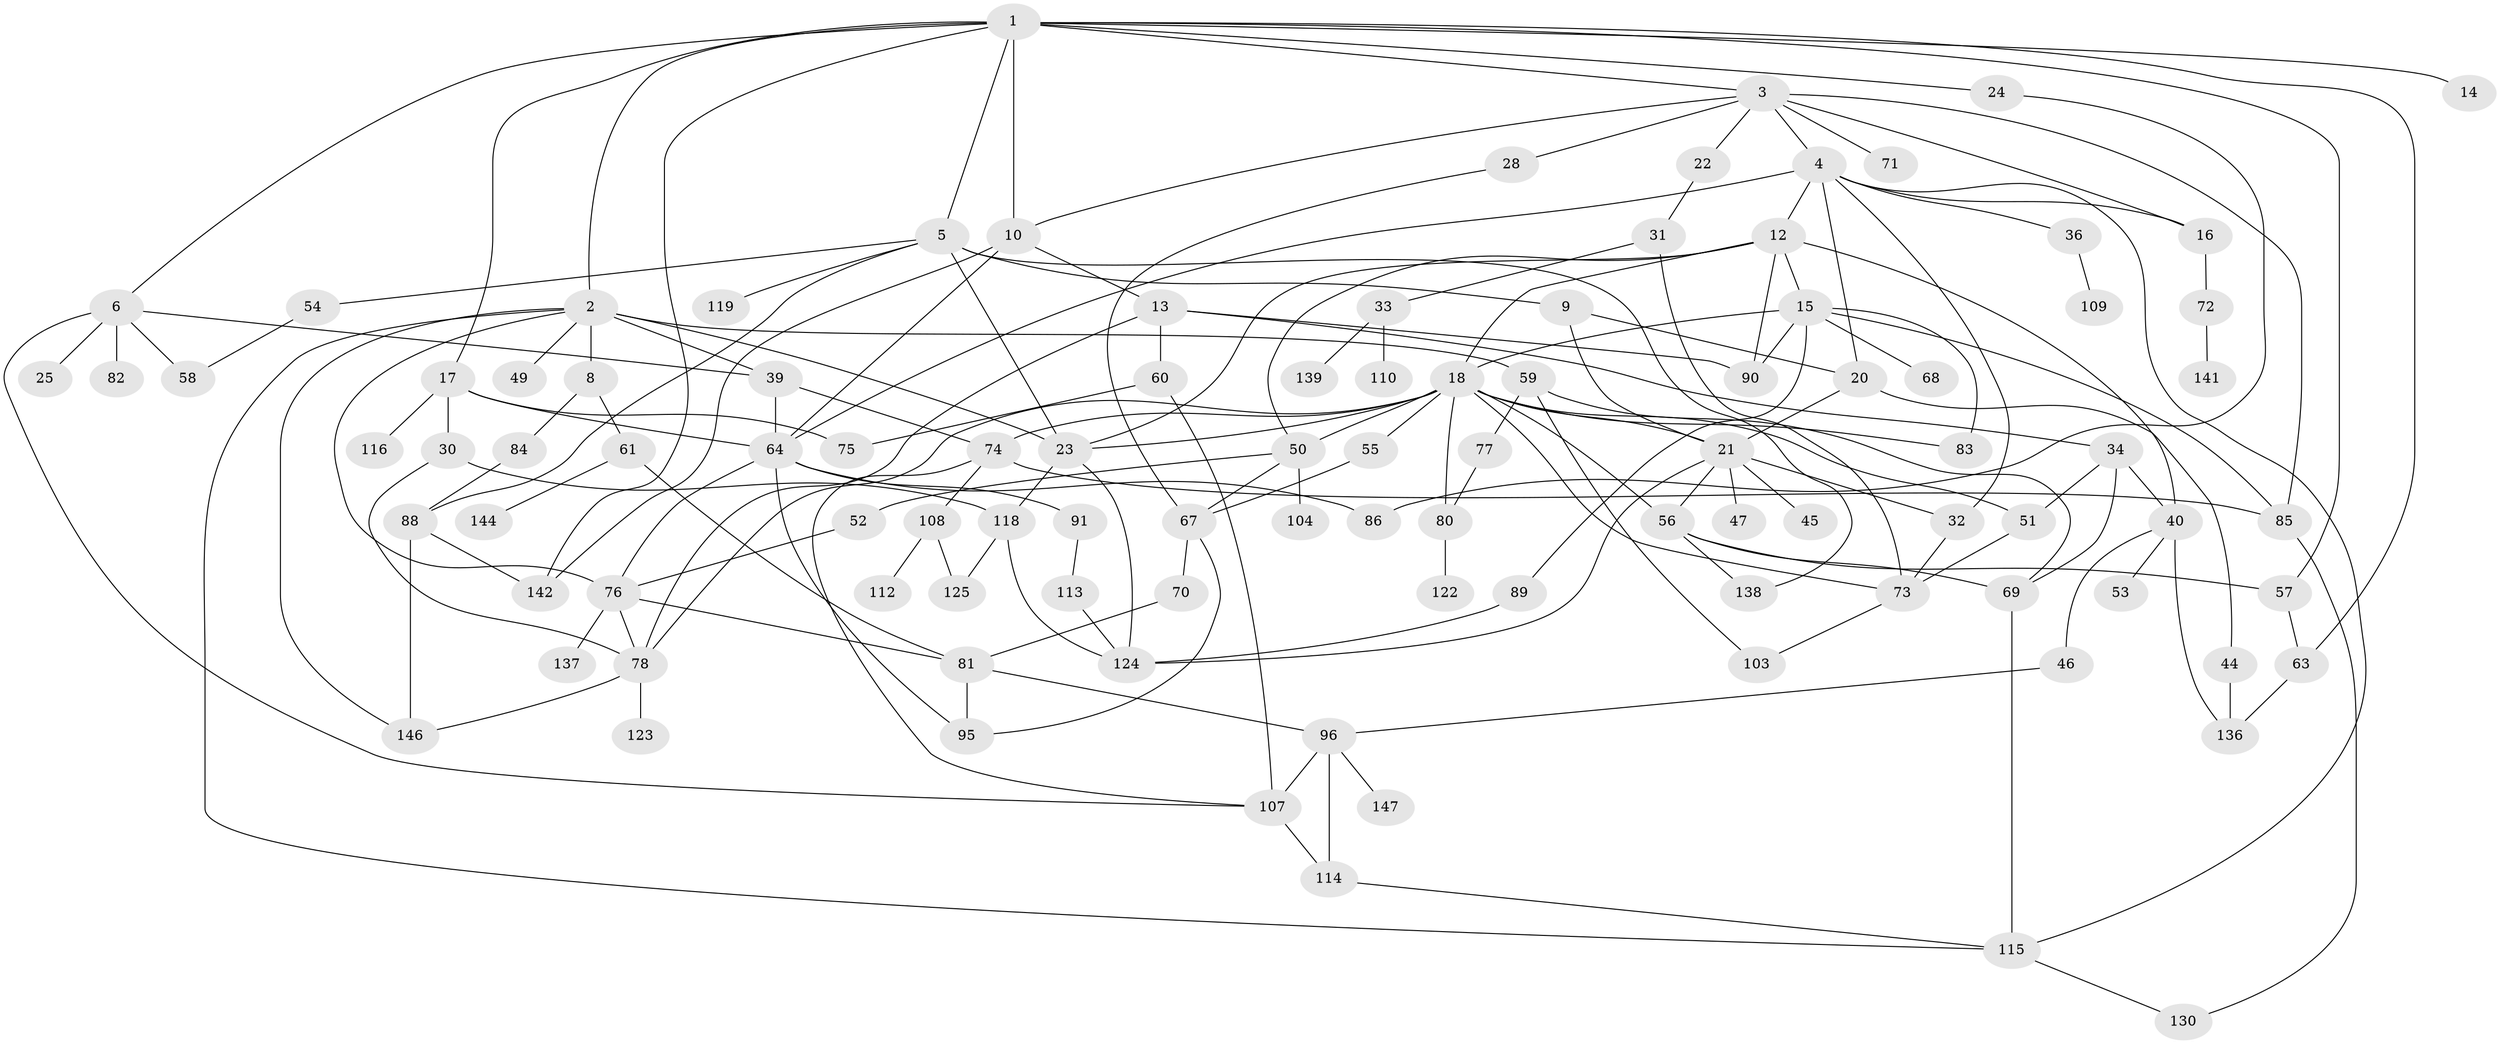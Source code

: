 // Generated by graph-tools (version 1.1) at 2025/51/02/27/25 19:51:39]
// undirected, 102 vertices, 171 edges
graph export_dot {
graph [start="1"]
  node [color=gray90,style=filled];
  1 [super="+62"];
  2 [super="+106"];
  3 [super="+11"];
  4 [super="+29"];
  5 [super="+48"];
  6 [super="+7"];
  8 [super="+97"];
  9 [super="+42"];
  10 [super="+26"];
  12 [super="+131"];
  13;
  14;
  15 [super="+43"];
  16 [super="+19"];
  17 [super="+105"];
  18 [super="+38"];
  20;
  21 [super="+27"];
  22;
  23 [super="+37"];
  24;
  25;
  28;
  30;
  31 [super="+35"];
  32 [super="+100"];
  33;
  34 [super="+101"];
  36;
  39 [super="+111"];
  40 [super="+41"];
  44 [super="+121"];
  45;
  46;
  47;
  49;
  50 [super="+126"];
  51 [super="+102"];
  52;
  53;
  54;
  55 [super="+145"];
  56 [super="+65"];
  57 [super="+79"];
  58;
  59;
  60 [super="+129"];
  61;
  63 [super="+98"];
  64 [super="+66"];
  67 [super="+120"];
  68;
  69;
  70;
  71;
  72 [super="+135"];
  73 [super="+99"];
  74 [super="+92"];
  75;
  76 [super="+117"];
  77;
  78 [super="+127"];
  80 [super="+133"];
  81 [super="+87"];
  82;
  83;
  84;
  85;
  86;
  88 [super="+93"];
  89;
  90 [super="+94"];
  91;
  95;
  96 [super="+134"];
  103;
  104;
  107 [super="+132"];
  108;
  109;
  110;
  112;
  113;
  114;
  115;
  116;
  118;
  119;
  122 [super="+143"];
  123;
  124 [super="+128"];
  125 [super="+140"];
  130;
  136;
  137;
  138;
  139;
  141;
  142;
  144;
  146;
  147;
  1 -- 2;
  1 -- 3;
  1 -- 5;
  1 -- 6;
  1 -- 10;
  1 -- 14;
  1 -- 17;
  1 -- 24;
  1 -- 57;
  1 -- 142;
  1 -- 63;
  2 -- 8;
  2 -- 49;
  2 -- 59;
  2 -- 146;
  2 -- 115;
  2 -- 76;
  2 -- 23;
  2 -- 39;
  3 -- 4;
  3 -- 16;
  3 -- 22;
  3 -- 85;
  3 -- 28;
  3 -- 71;
  3 -- 10;
  4 -- 12 [weight=2];
  4 -- 20;
  4 -- 115;
  4 -- 16;
  4 -- 32;
  4 -- 64;
  4 -- 36;
  5 -- 9;
  5 -- 54;
  5 -- 119;
  5 -- 138;
  5 -- 23;
  5 -- 88;
  6 -- 25 [weight=2];
  6 -- 82;
  6 -- 39;
  6 -- 58;
  6 -- 107;
  8 -- 61;
  8 -- 84;
  9 -- 20;
  9 -- 21;
  10 -- 13;
  10 -- 64;
  10 -- 142;
  12 -- 15;
  12 -- 18;
  12 -- 23;
  12 -- 40;
  12 -- 50;
  12 -- 90;
  13 -- 34;
  13 -- 60;
  13 -- 90;
  13 -- 78;
  15 -- 68;
  15 -- 89;
  15 -- 90;
  15 -- 83;
  15 -- 18;
  15 -- 85;
  16 -- 72;
  17 -- 30;
  17 -- 75;
  17 -- 116;
  17 -- 64;
  18 -- 50;
  18 -- 56;
  18 -- 73;
  18 -- 74;
  18 -- 78;
  18 -- 80;
  18 -- 83;
  18 -- 55;
  18 -- 51;
  18 -- 23;
  18 -- 21;
  20 -- 21;
  20 -- 44;
  21 -- 45;
  21 -- 47;
  21 -- 32;
  21 -- 56;
  21 -- 124;
  22 -- 31;
  23 -- 124;
  23 -- 118;
  24 -- 86;
  28 -- 67;
  30 -- 118;
  30 -- 78;
  31 -- 33;
  31 -- 73;
  32 -- 73;
  33 -- 110;
  33 -- 139;
  34 -- 51;
  34 -- 40;
  34 -- 69;
  36 -- 109;
  39 -- 64;
  39 -- 74;
  40 -- 136;
  40 -- 53;
  40 -- 46;
  44 -- 136;
  46 -- 96;
  50 -- 52;
  50 -- 104;
  50 -- 67;
  51 -- 73;
  52 -- 76;
  54 -- 58;
  55 -- 67;
  56 -- 138;
  56 -- 69;
  56 -- 57;
  57 -- 63;
  59 -- 69;
  59 -- 77;
  59 -- 103;
  60 -- 75;
  60 -- 107;
  61 -- 144;
  61 -- 81;
  63 -- 136;
  64 -- 86;
  64 -- 91;
  64 -- 76;
  64 -- 95;
  67 -- 70;
  67 -- 95;
  69 -- 115;
  70 -- 81;
  72 -- 141;
  73 -- 103;
  74 -- 85;
  74 -- 107;
  74 -- 108;
  76 -- 81;
  76 -- 137;
  76 -- 78;
  77 -- 80;
  78 -- 123;
  78 -- 146;
  80 -- 122;
  81 -- 95;
  81 -- 96;
  84 -- 88;
  85 -- 130;
  88 -- 146;
  88 -- 142;
  89 -- 124;
  91 -- 113;
  96 -- 114;
  96 -- 147;
  96 -- 107;
  107 -- 114;
  108 -- 112;
  108 -- 125;
  113 -- 124;
  114 -- 115;
  115 -- 130;
  118 -- 125;
  118 -- 124;
}
